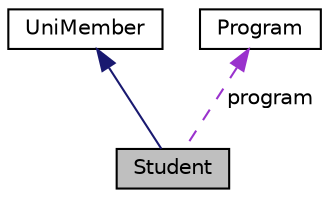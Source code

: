 digraph "Student"
{
  edge [fontname="Helvetica",fontsize="10",labelfontname="Helvetica",labelfontsize="10"];
  node [fontname="Helvetica",fontsize="10",shape=record];
  Node2 [label="Student",height=0.2,width=0.4,color="black", fillcolor="grey75", style="filled", fontcolor="black"];
  Node3 -> Node2 [dir="back",color="midnightblue",fontsize="10",style="solid",fontname="Helvetica"];
  Node3 [label="UniMember",height=0.2,width=0.4,color="black", fillcolor="white", style="filled",URL="$class_uni_member.html",tooltip="Клас, описващ човек, обвързан с Университета "];
  Node4 -> Node2 [dir="back",color="darkorchid3",fontsize="10",style="dashed",label=" program" ,fontname="Helvetica"];
  Node4 [label="Program",height=0.2,width=0.4,color="black", fillcolor="white", style="filled",URL="$class_program.html",tooltip="Класът описва дадена специалност "];
}
